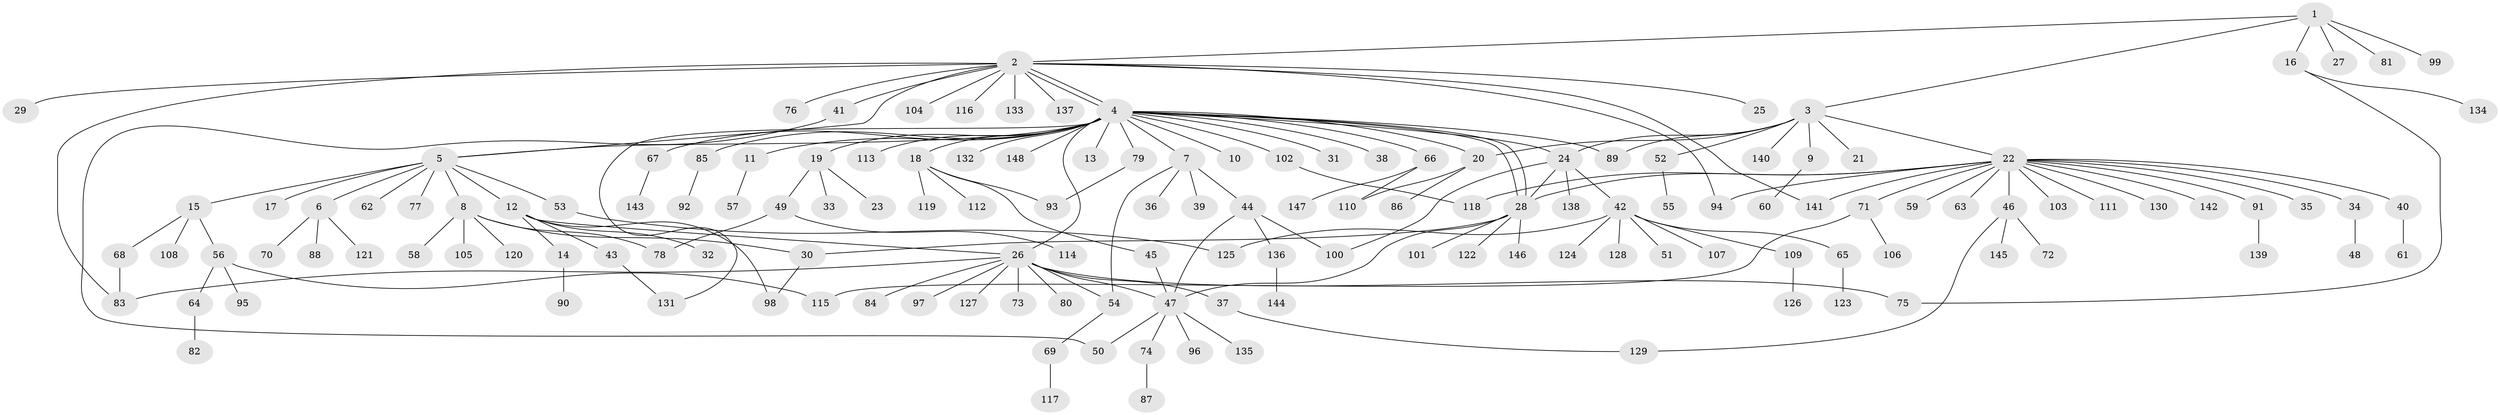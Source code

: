 // Generated by graph-tools (version 1.1) at 2025/25/03/09/25 03:25:55]
// undirected, 148 vertices, 177 edges
graph export_dot {
graph [start="1"]
  node [color=gray90,style=filled];
  1;
  2;
  3;
  4;
  5;
  6;
  7;
  8;
  9;
  10;
  11;
  12;
  13;
  14;
  15;
  16;
  17;
  18;
  19;
  20;
  21;
  22;
  23;
  24;
  25;
  26;
  27;
  28;
  29;
  30;
  31;
  32;
  33;
  34;
  35;
  36;
  37;
  38;
  39;
  40;
  41;
  42;
  43;
  44;
  45;
  46;
  47;
  48;
  49;
  50;
  51;
  52;
  53;
  54;
  55;
  56;
  57;
  58;
  59;
  60;
  61;
  62;
  63;
  64;
  65;
  66;
  67;
  68;
  69;
  70;
  71;
  72;
  73;
  74;
  75;
  76;
  77;
  78;
  79;
  80;
  81;
  82;
  83;
  84;
  85;
  86;
  87;
  88;
  89;
  90;
  91;
  92;
  93;
  94;
  95;
  96;
  97;
  98;
  99;
  100;
  101;
  102;
  103;
  104;
  105;
  106;
  107;
  108;
  109;
  110;
  111;
  112;
  113;
  114;
  115;
  116;
  117;
  118;
  119;
  120;
  121;
  122;
  123;
  124;
  125;
  126;
  127;
  128;
  129;
  130;
  131;
  132;
  133;
  134;
  135;
  136;
  137;
  138;
  139;
  140;
  141;
  142;
  143;
  144;
  145;
  146;
  147;
  148;
  1 -- 2;
  1 -- 3;
  1 -- 16;
  1 -- 27;
  1 -- 81;
  1 -- 99;
  2 -- 4;
  2 -- 4;
  2 -- 5;
  2 -- 25;
  2 -- 29;
  2 -- 41;
  2 -- 76;
  2 -- 83;
  2 -- 94;
  2 -- 104;
  2 -- 116;
  2 -- 133;
  2 -- 137;
  2 -- 141;
  3 -- 9;
  3 -- 20;
  3 -- 21;
  3 -- 22;
  3 -- 24;
  3 -- 52;
  3 -- 89;
  3 -- 140;
  4 -- 5;
  4 -- 7;
  4 -- 10;
  4 -- 11;
  4 -- 13;
  4 -- 18;
  4 -- 19;
  4 -- 20;
  4 -- 24;
  4 -- 26;
  4 -- 28;
  4 -- 28;
  4 -- 31;
  4 -- 38;
  4 -- 66;
  4 -- 67;
  4 -- 79;
  4 -- 85;
  4 -- 89;
  4 -- 102;
  4 -- 113;
  4 -- 131;
  4 -- 132;
  4 -- 148;
  5 -- 6;
  5 -- 8;
  5 -- 12;
  5 -- 15;
  5 -- 17;
  5 -- 53;
  5 -- 62;
  5 -- 77;
  6 -- 70;
  6 -- 88;
  6 -- 121;
  7 -- 36;
  7 -- 39;
  7 -- 44;
  7 -- 54;
  8 -- 30;
  8 -- 58;
  8 -- 78;
  8 -- 105;
  8 -- 120;
  9 -- 60;
  11 -- 57;
  12 -- 14;
  12 -- 26;
  12 -- 32;
  12 -- 43;
  12 -- 98;
  14 -- 90;
  15 -- 56;
  15 -- 68;
  15 -- 108;
  16 -- 75;
  16 -- 134;
  18 -- 45;
  18 -- 93;
  18 -- 112;
  18 -- 119;
  19 -- 23;
  19 -- 33;
  19 -- 49;
  20 -- 86;
  20 -- 110;
  22 -- 28;
  22 -- 34;
  22 -- 35;
  22 -- 40;
  22 -- 46;
  22 -- 59;
  22 -- 63;
  22 -- 71;
  22 -- 91;
  22 -- 94;
  22 -- 103;
  22 -- 111;
  22 -- 118;
  22 -- 130;
  22 -- 141;
  22 -- 142;
  24 -- 28;
  24 -- 42;
  24 -- 100;
  24 -- 138;
  26 -- 37;
  26 -- 47;
  26 -- 54;
  26 -- 73;
  26 -- 75;
  26 -- 80;
  26 -- 83;
  26 -- 84;
  26 -- 97;
  26 -- 127;
  28 -- 30;
  28 -- 47;
  28 -- 101;
  28 -- 122;
  28 -- 146;
  30 -- 98;
  34 -- 48;
  37 -- 129;
  40 -- 61;
  41 -- 50;
  42 -- 51;
  42 -- 65;
  42 -- 107;
  42 -- 109;
  42 -- 124;
  42 -- 125;
  42 -- 128;
  43 -- 131;
  44 -- 47;
  44 -- 100;
  44 -- 136;
  45 -- 47;
  46 -- 72;
  46 -- 129;
  46 -- 145;
  47 -- 50;
  47 -- 74;
  47 -- 96;
  47 -- 135;
  49 -- 78;
  49 -- 114;
  52 -- 55;
  53 -- 125;
  54 -- 69;
  56 -- 64;
  56 -- 95;
  56 -- 115;
  64 -- 82;
  65 -- 123;
  66 -- 110;
  66 -- 147;
  67 -- 143;
  68 -- 83;
  69 -- 117;
  71 -- 106;
  71 -- 115;
  74 -- 87;
  79 -- 93;
  85 -- 92;
  91 -- 139;
  102 -- 118;
  109 -- 126;
  136 -- 144;
}
